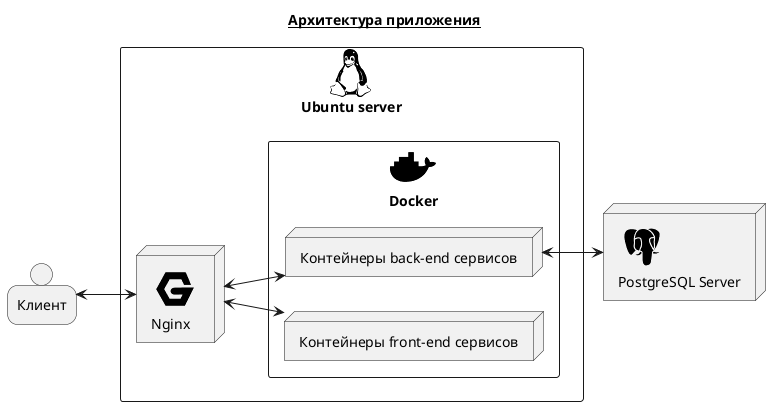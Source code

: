 @startuml
!include <cloudinsight/tomcat>
!include <cloudinsight/kafka>
!include <cloudinsight/java>
!include <cloudinsight/postgresql>
!include <cloudinsight/rabbitmq>
!include <cloudinsight/docker>
!include <cloudinsight/nodejs>
!include <cloudinsight/nginx>
!include <cloudinsight/linux>

title __Архитектура приложения__
 left to right direction

person "Клиент" as client

rectangle "<$linux>\nUbuntu server" {
    node "<$nginx>\nNginx" as nginx_main
    rectangle "<$docker>\nDocker" {
        node "Контейнеры back-end сервисов" as backend
        node "Контейнеры front-end сервисов" as frontend
    }
}



node "<$postgresql>\nPostgreSQL Server" as db

client <--> nginx_main
nginx_main <--> backend
nginx_main <--> frontend
backend <--> db

@enduml